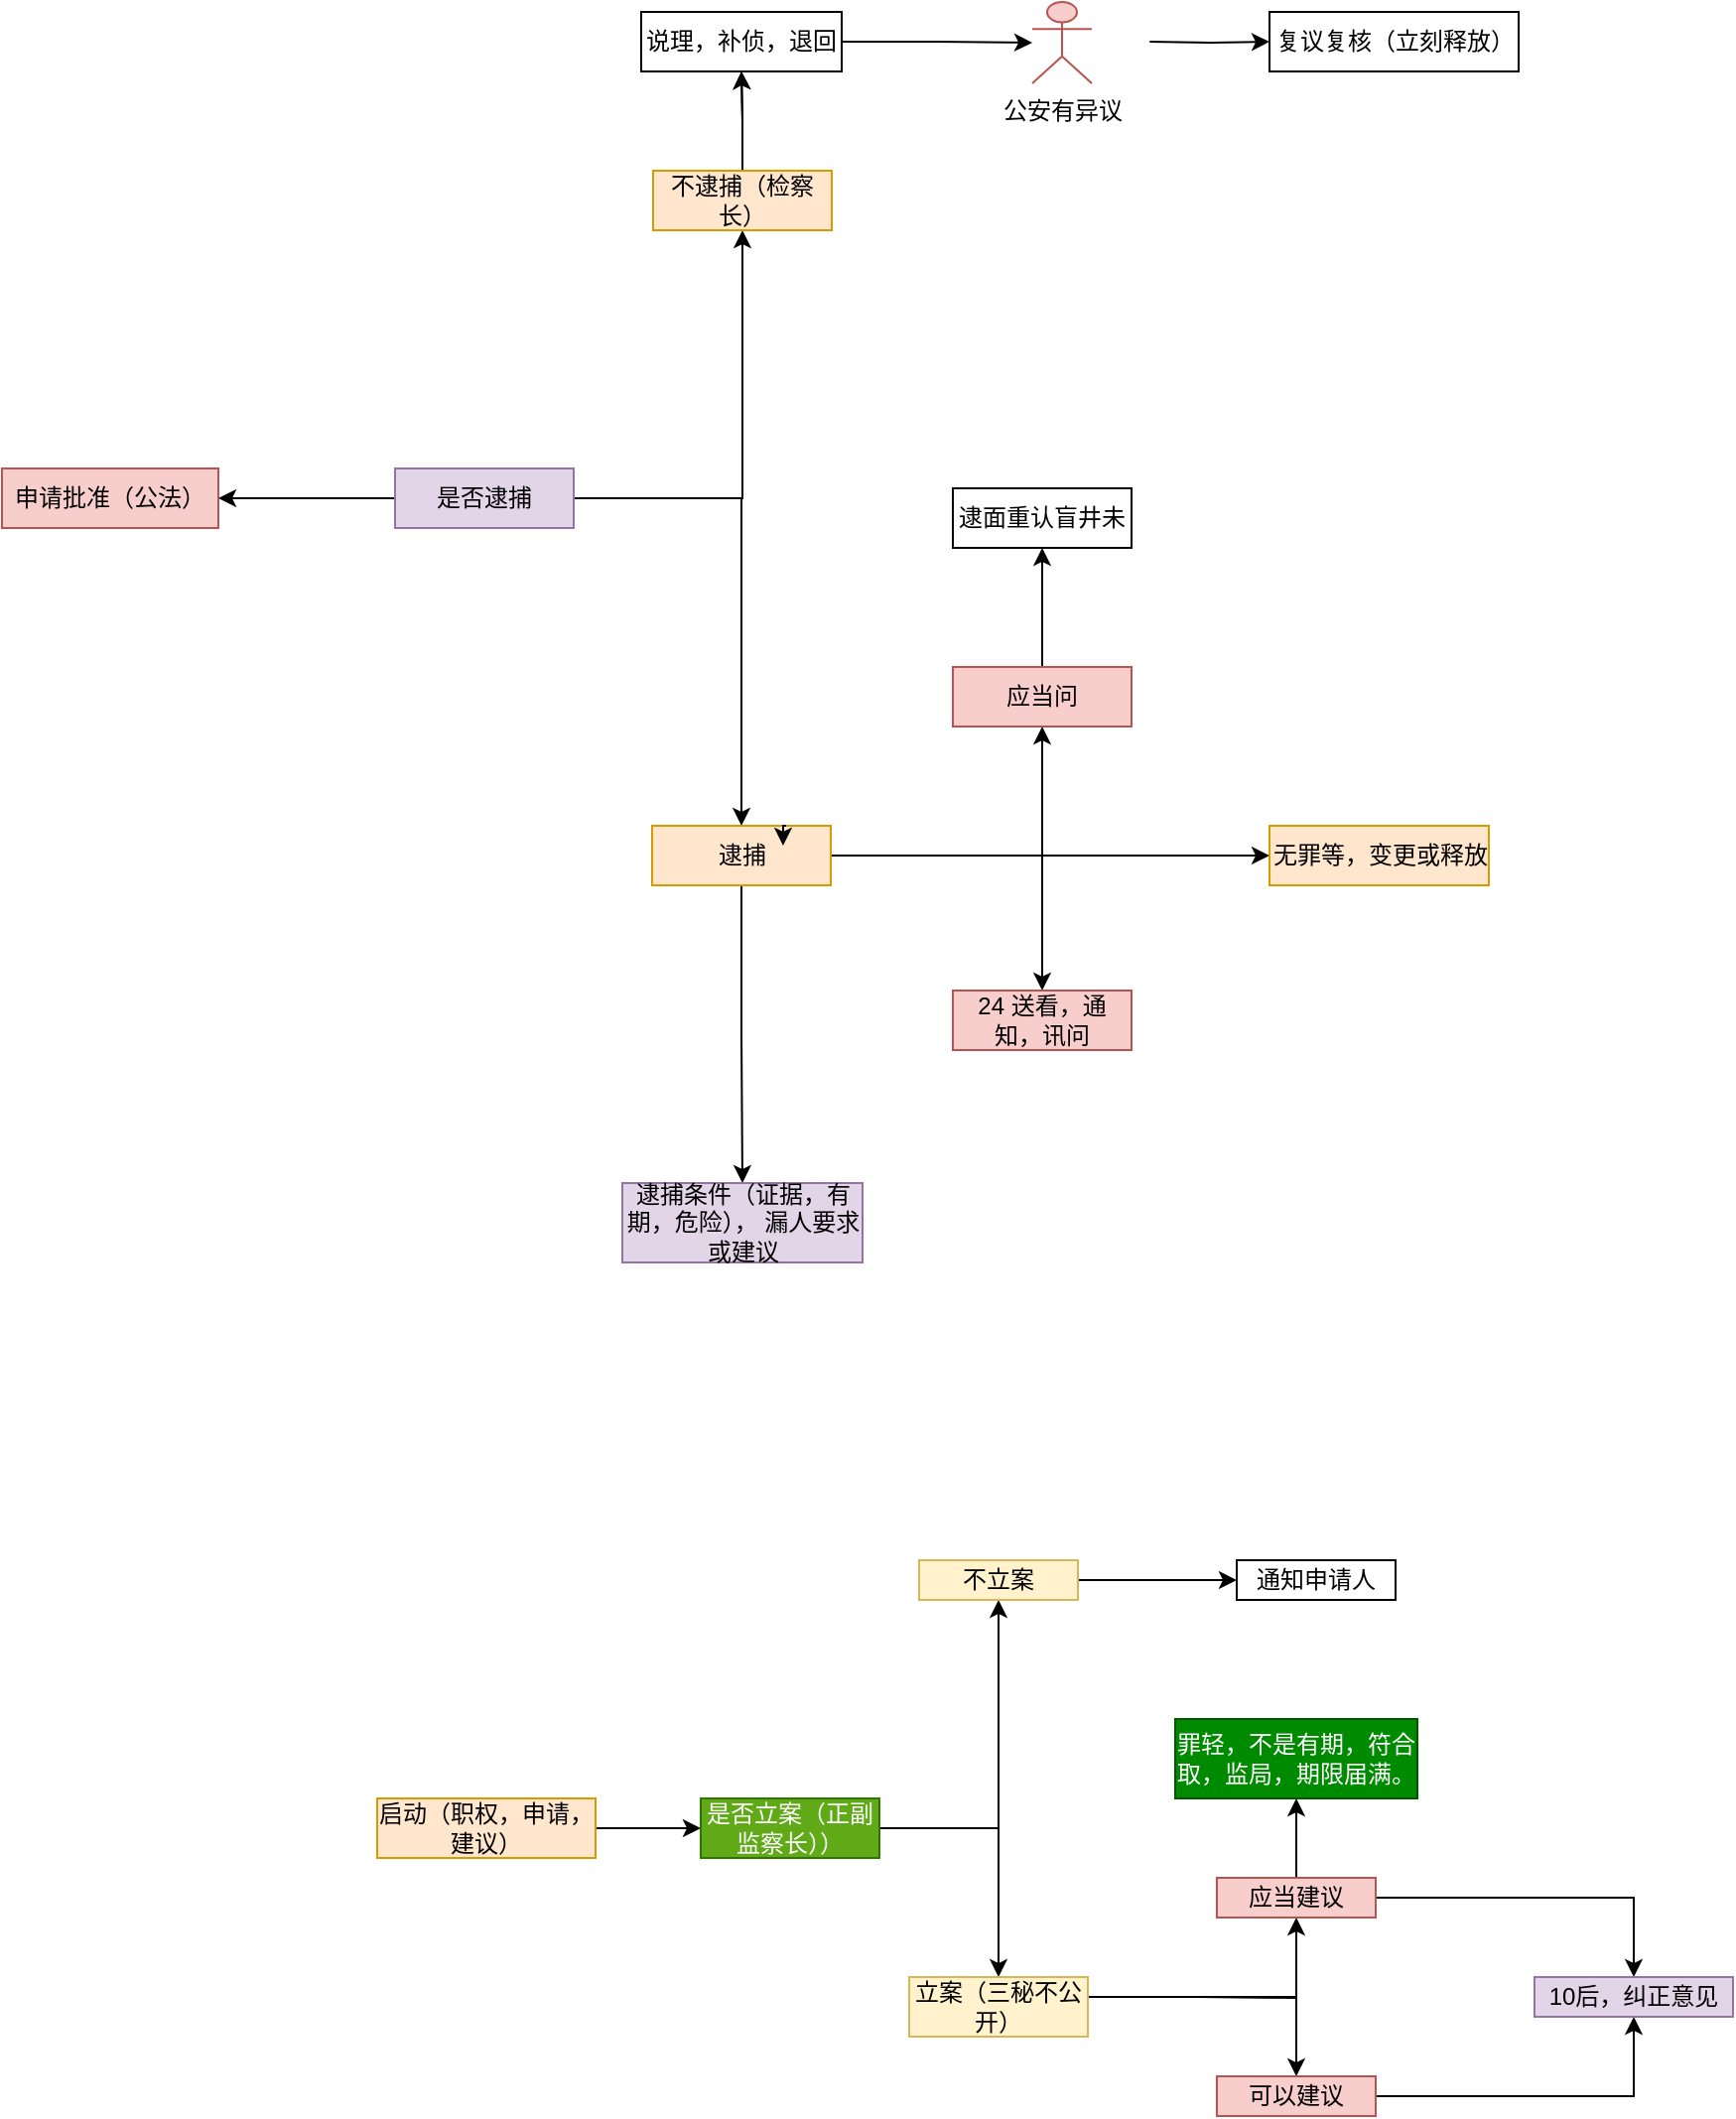 <mxfile version="17.4.6" type="github">
  <diagram id="C5RBs43oDa-KdzZeNtuy" name="Page-1">
    <mxGraphModel dx="2249" dy="762" grid="1" gridSize="10" guides="1" tooltips="1" connect="1" arrows="1" fold="1" page="1" pageScale="1" pageWidth="827" pageHeight="1169" math="0" shadow="0">
      <root>
        <mxCell id="WIyWlLk6GJQsqaUBKTNV-0" />
        <mxCell id="WIyWlLk6GJQsqaUBKTNV-1" parent="WIyWlLk6GJQsqaUBKTNV-0" />
        <mxCell id="rNd7bi2sPKtid_-uwFBT-2" value="" style="edgeStyle=orthogonalEdgeStyle;rounded=0;orthogonalLoop=1;jettySize=auto;html=1;" parent="WIyWlLk6GJQsqaUBKTNV-1" source="rNd7bi2sPKtid_-uwFBT-0" target="rNd7bi2sPKtid_-uwFBT-1" edge="1">
          <mxGeometry relative="1" as="geometry" />
        </mxCell>
        <mxCell id="rNd7bi2sPKtid_-uwFBT-0" value="启动（职权，申请，建议）" style="rounded=0;whiteSpace=wrap;html=1;fillColor=#ffe6cc;strokeColor=#d79b00;" parent="WIyWlLk6GJQsqaUBKTNV-1" vertex="1">
          <mxGeometry x="60" y="1090" width="110" height="30" as="geometry" />
        </mxCell>
        <mxCell id="rNd7bi2sPKtid_-uwFBT-8" value="" style="edgeStyle=orthogonalEdgeStyle;rounded=0;orthogonalLoop=1;jettySize=auto;html=1;" parent="WIyWlLk6GJQsqaUBKTNV-1" source="rNd7bi2sPKtid_-uwFBT-1" target="rNd7bi2sPKtid_-uwFBT-7" edge="1">
          <mxGeometry relative="1" as="geometry" />
        </mxCell>
        <mxCell id="rNd7bi2sPKtid_-uwFBT-10" value="" style="edgeStyle=orthogonalEdgeStyle;rounded=0;orthogonalLoop=1;jettySize=auto;html=1;" parent="WIyWlLk6GJQsqaUBKTNV-1" source="rNd7bi2sPKtid_-uwFBT-1" target="rNd7bi2sPKtid_-uwFBT-9" edge="1">
          <mxGeometry relative="1" as="geometry" />
        </mxCell>
        <mxCell id="rNd7bi2sPKtid_-uwFBT-1" value="是否立案（正副监察长））" style="rounded=0;whiteSpace=wrap;html=1;fillColor=#60a917;fontColor=#ffffff;strokeColor=#2D7600;" parent="WIyWlLk6GJQsqaUBKTNV-1" vertex="1">
          <mxGeometry x="223" y="1090" width="90" height="30" as="geometry" />
        </mxCell>
        <mxCell id="rNd7bi2sPKtid_-uwFBT-12" value="" style="edgeStyle=orthogonalEdgeStyle;rounded=0;orthogonalLoop=1;jettySize=auto;html=1;" parent="WIyWlLk6GJQsqaUBKTNV-1" source="rNd7bi2sPKtid_-uwFBT-7" target="rNd7bi2sPKtid_-uwFBT-11" edge="1">
          <mxGeometry relative="1" as="geometry" />
        </mxCell>
        <mxCell id="rNd7bi2sPKtid_-uwFBT-7" value="不立案" style="rounded=0;whiteSpace=wrap;html=1;fillColor=#fff2cc;strokeColor=#d6b656;" parent="WIyWlLk6GJQsqaUBKTNV-1" vertex="1">
          <mxGeometry x="333" y="970" width="80" height="20" as="geometry" />
        </mxCell>
        <mxCell id="rNd7bi2sPKtid_-uwFBT-14" value="" style="edgeStyle=orthogonalEdgeStyle;rounded=0;orthogonalLoop=1;jettySize=auto;html=1;" parent="WIyWlLk6GJQsqaUBKTNV-1" target="rNd7bi2sPKtid_-uwFBT-13" edge="1">
          <mxGeometry relative="1" as="geometry">
            <mxPoint x="473" y="1190" as="sourcePoint" />
          </mxGeometry>
        </mxCell>
        <mxCell id="rNd7bi2sPKtid_-uwFBT-16" value="" style="edgeStyle=orthogonalEdgeStyle;rounded=0;orthogonalLoop=1;jettySize=auto;html=1;" parent="WIyWlLk6GJQsqaUBKTNV-1" source="rNd7bi2sPKtid_-uwFBT-9" target="rNd7bi2sPKtid_-uwFBT-15" edge="1">
          <mxGeometry relative="1" as="geometry">
            <mxPoint x="473" y="1190" as="sourcePoint" />
            <Array as="points">
              <mxPoint x="523" y="1190" />
            </Array>
          </mxGeometry>
        </mxCell>
        <mxCell id="rNd7bi2sPKtid_-uwFBT-9" value="立案（三秘不公开）" style="rounded=0;whiteSpace=wrap;html=1;fillColor=#fff2cc;strokeColor=#d6b656;" parent="WIyWlLk6GJQsqaUBKTNV-1" vertex="1">
          <mxGeometry x="328" y="1180" width="90" height="30" as="geometry" />
        </mxCell>
        <mxCell id="rNd7bi2sPKtid_-uwFBT-11" value="通知申请人" style="rounded=0;whiteSpace=wrap;html=1;" parent="WIyWlLk6GJQsqaUBKTNV-1" vertex="1">
          <mxGeometry x="493" y="970" width="80" height="20" as="geometry" />
        </mxCell>
        <mxCell id="rNd7bi2sPKtid_-uwFBT-20" value="" style="edgeStyle=orthogonalEdgeStyle;rounded=0;orthogonalLoop=1;jettySize=auto;html=1;" parent="WIyWlLk6GJQsqaUBKTNV-1" source="rNd7bi2sPKtid_-uwFBT-13" target="rNd7bi2sPKtid_-uwFBT-17" edge="1">
          <mxGeometry relative="1" as="geometry" />
        </mxCell>
        <mxCell id="rNd7bi2sPKtid_-uwFBT-26" value="" style="edgeStyle=orthogonalEdgeStyle;rounded=0;orthogonalLoop=1;jettySize=auto;html=1;" parent="WIyWlLk6GJQsqaUBKTNV-1" source="rNd7bi2sPKtid_-uwFBT-13" target="rNd7bi2sPKtid_-uwFBT-24" edge="1">
          <mxGeometry relative="1" as="geometry" />
        </mxCell>
        <mxCell id="rNd7bi2sPKtid_-uwFBT-13" value="应当建议" style="rounded=0;whiteSpace=wrap;html=1;fillColor=#f8cecc;strokeColor=#b85450;" parent="WIyWlLk6GJQsqaUBKTNV-1" vertex="1">
          <mxGeometry x="483" y="1130" width="80" height="20" as="geometry" />
        </mxCell>
        <mxCell id="rNd7bi2sPKtid_-uwFBT-22" style="edgeStyle=orthogonalEdgeStyle;rounded=0;orthogonalLoop=1;jettySize=auto;html=1;entryX=0.5;entryY=1;entryDx=0;entryDy=0;" parent="WIyWlLk6GJQsqaUBKTNV-1" source="rNd7bi2sPKtid_-uwFBT-15" target="rNd7bi2sPKtid_-uwFBT-17" edge="1">
          <mxGeometry relative="1" as="geometry" />
        </mxCell>
        <mxCell id="rNd7bi2sPKtid_-uwFBT-15" value="可以建议" style="rounded=0;whiteSpace=wrap;html=1;fillColor=#f8cecc;strokeColor=#b85450;" parent="WIyWlLk6GJQsqaUBKTNV-1" vertex="1">
          <mxGeometry x="483" y="1230" width="80" height="20" as="geometry" />
        </mxCell>
        <mxCell id="rNd7bi2sPKtid_-uwFBT-17" value="10后，纠正意见" style="rounded=0;whiteSpace=wrap;html=1;fillColor=#e1d5e7;strokeColor=#9673a6;" parent="WIyWlLk6GJQsqaUBKTNV-1" vertex="1">
          <mxGeometry x="643" y="1180" width="100" height="20" as="geometry" />
        </mxCell>
        <mxCell id="rNd7bi2sPKtid_-uwFBT-24" value="罪轻，不是有期，符合取，监局，期限届满。" style="rounded=0;whiteSpace=wrap;html=1;fillColor=#008a00;fontColor=#ffffff;strokeColor=#005700;" parent="WIyWlLk6GJQsqaUBKTNV-1" vertex="1">
          <mxGeometry x="462" y="1050" width="122" height="40" as="geometry" />
        </mxCell>
        <mxCell id="uQ3uLvB0-VMOLrYaWf_j-2" value="" style="edgeStyle=orthogonalEdgeStyle;rounded=0;orthogonalLoop=1;jettySize=auto;html=1;" parent="WIyWlLk6GJQsqaUBKTNV-1" source="uQ3uLvB0-VMOLrYaWf_j-0" target="uQ3uLvB0-VMOLrYaWf_j-1" edge="1">
          <mxGeometry relative="1" as="geometry" />
        </mxCell>
        <mxCell id="uQ3uLvB0-VMOLrYaWf_j-4" value="" style="edgeStyle=orthogonalEdgeStyle;rounded=0;orthogonalLoop=1;jettySize=auto;html=1;" parent="WIyWlLk6GJQsqaUBKTNV-1" source="uQ3uLvB0-VMOLrYaWf_j-0" target="uQ3uLvB0-VMOLrYaWf_j-3" edge="1">
          <mxGeometry relative="1" as="geometry" />
        </mxCell>
        <mxCell id="uQ3uLvB0-VMOLrYaWf_j-21" value="" style="edgeStyle=orthogonalEdgeStyle;rounded=0;orthogonalLoop=1;jettySize=auto;html=1;" parent="WIyWlLk6GJQsqaUBKTNV-1" source="uQ3uLvB0-VMOLrYaWf_j-0" target="uQ3uLvB0-VMOLrYaWf_j-20" edge="1">
          <mxGeometry relative="1" as="geometry" />
        </mxCell>
        <mxCell id="uQ3uLvB0-VMOLrYaWf_j-0" value="是否逮捕" style="whiteSpace=wrap;html=1;fillColor=#e1d5e7;strokeColor=#9673a6;" parent="WIyWlLk6GJQsqaUBKTNV-1" vertex="1">
          <mxGeometry x="69" y="420" width="90" height="30" as="geometry" />
        </mxCell>
        <mxCell id="uQ3uLvB0-VMOLrYaWf_j-12" value="" style="edgeStyle=orthogonalEdgeStyle;rounded=0;orthogonalLoop=1;jettySize=auto;html=1;" parent="WIyWlLk6GJQsqaUBKTNV-1" source="uQ3uLvB0-VMOLrYaWf_j-1" target="uQ3uLvB0-VMOLrYaWf_j-11" edge="1">
          <mxGeometry relative="1" as="geometry" />
        </mxCell>
        <mxCell id="uQ3uLvB0-VMOLrYaWf_j-57" value="" style="edgeStyle=orthogonalEdgeStyle;rounded=0;orthogonalLoop=1;jettySize=auto;html=1;" parent="WIyWlLk6GJQsqaUBKTNV-1" source="uQ3uLvB0-VMOLrYaWf_j-1" target="uQ3uLvB0-VMOLrYaWf_j-11" edge="1">
          <mxGeometry relative="1" as="geometry" />
        </mxCell>
        <mxCell id="uQ3uLvB0-VMOLrYaWf_j-1" value="不逮捕（检察长）" style="whiteSpace=wrap;html=1;fillColor=#ffe6cc;strokeColor=#d79b00;" parent="WIyWlLk6GJQsqaUBKTNV-1" vertex="1">
          <mxGeometry x="199" y="270" width="90" height="30" as="geometry" />
        </mxCell>
        <mxCell id="uQ3uLvB0-VMOLrYaWf_j-23" value="" style="edgeStyle=orthogonalEdgeStyle;rounded=0;orthogonalLoop=1;jettySize=auto;html=1;" parent="WIyWlLk6GJQsqaUBKTNV-1" source="uQ3uLvB0-VMOLrYaWf_j-3" target="uQ3uLvB0-VMOLrYaWf_j-22" edge="1">
          <mxGeometry relative="1" as="geometry" />
        </mxCell>
        <mxCell id="uQ3uLvB0-VMOLrYaWf_j-27" value="" style="edgeStyle=orthogonalEdgeStyle;rounded=0;orthogonalLoop=1;jettySize=auto;html=1;" parent="WIyWlLk6GJQsqaUBKTNV-1" source="uQ3uLvB0-VMOLrYaWf_j-3" target="uQ3uLvB0-VMOLrYaWf_j-26" edge="1">
          <mxGeometry relative="1" as="geometry" />
        </mxCell>
        <mxCell id="uQ3uLvB0-VMOLrYaWf_j-30" style="edgeStyle=orthogonalEdgeStyle;rounded=0;orthogonalLoop=1;jettySize=auto;html=1;" parent="WIyWlLk6GJQsqaUBKTNV-1" source="uQ3uLvB0-VMOLrYaWf_j-3" target="uQ3uLvB0-VMOLrYaWf_j-7" edge="1">
          <mxGeometry relative="1" as="geometry" />
        </mxCell>
        <mxCell id="uQ3uLvB0-VMOLrYaWf_j-32" value="" style="edgeStyle=orthogonalEdgeStyle;rounded=0;orthogonalLoop=1;jettySize=auto;html=1;" parent="WIyWlLk6GJQsqaUBKTNV-1" source="uQ3uLvB0-VMOLrYaWf_j-3" target="uQ3uLvB0-VMOLrYaWf_j-31" edge="1">
          <mxGeometry relative="1" as="geometry" />
        </mxCell>
        <mxCell id="uQ3uLvB0-VMOLrYaWf_j-3" value="逮捕" style="whiteSpace=wrap;html=1;fillColor=#ffe6cc;strokeColor=#d79b00;" parent="WIyWlLk6GJQsqaUBKTNV-1" vertex="1">
          <mxGeometry x="198.5" y="600" width="90" height="30" as="geometry" />
        </mxCell>
        <mxCell id="uQ3uLvB0-VMOLrYaWf_j-25" value="" style="edgeStyle=orthogonalEdgeStyle;rounded=0;orthogonalLoop=1;jettySize=auto;html=1;" parent="WIyWlLk6GJQsqaUBKTNV-1" source="uQ3uLvB0-VMOLrYaWf_j-7" target="uQ3uLvB0-VMOLrYaWf_j-24" edge="1">
          <mxGeometry relative="1" as="geometry" />
        </mxCell>
        <mxCell id="uQ3uLvB0-VMOLrYaWf_j-7" value="应当问" style="whiteSpace=wrap;html=1;fillColor=#f8cecc;strokeColor=#b85450;" parent="WIyWlLk6GJQsqaUBKTNV-1" vertex="1">
          <mxGeometry x="350" y="520" width="90" height="30" as="geometry" />
        </mxCell>
        <mxCell id="uQ3uLvB0-VMOLrYaWf_j-15" value="" style="edgeStyle=orthogonalEdgeStyle;rounded=0;orthogonalLoop=1;jettySize=auto;html=1;" parent="WIyWlLk6GJQsqaUBKTNV-1" source="uQ3uLvB0-VMOLrYaWf_j-11" target="uQ3uLvB0-VMOLrYaWf_j-14" edge="1">
          <mxGeometry relative="1" as="geometry" />
        </mxCell>
        <mxCell id="uQ3uLvB0-VMOLrYaWf_j-11" value="说理，补侦，退回" style="whiteSpace=wrap;html=1;" parent="WIyWlLk6GJQsqaUBKTNV-1" vertex="1">
          <mxGeometry x="193" y="190" width="101" height="30" as="geometry" />
        </mxCell>
        <mxCell id="uQ3uLvB0-VMOLrYaWf_j-14" value="公安有异议" style="shape=umlActor;verticalLabelPosition=bottom;verticalAlign=top;html=1;fontFamily=Helvetica;fontSize=12;fontColor=default;align=center;strokeColor=#b85450;fillColor=#f8cecc;" parent="WIyWlLk6GJQsqaUBKTNV-1" vertex="1">
          <mxGeometry x="390" y="185" width="30" height="41" as="geometry" />
        </mxCell>
        <mxCell id="uQ3uLvB0-VMOLrYaWf_j-19" value="" style="edgeStyle=orthogonalEdgeStyle;rounded=0;orthogonalLoop=1;jettySize=auto;html=1;startArrow=none;" parent="WIyWlLk6GJQsqaUBKTNV-1" target="uQ3uLvB0-VMOLrYaWf_j-18" edge="1">
          <mxGeometry relative="1" as="geometry">
            <mxPoint x="449.13" y="205" as="sourcePoint" />
          </mxGeometry>
        </mxCell>
        <mxCell id="uQ3uLvB0-VMOLrYaWf_j-18" value="复议复核（立刻释放）" style="whiteSpace=wrap;html=1;" parent="WIyWlLk6GJQsqaUBKTNV-1" vertex="1">
          <mxGeometry x="509.5" y="190" width="125.5" height="30" as="geometry" />
        </mxCell>
        <mxCell id="uQ3uLvB0-VMOLrYaWf_j-20" value="申请批准（公法）" style="whiteSpace=wrap;html=1;fillColor=#f8cecc;strokeColor=#b85450;" parent="WIyWlLk6GJQsqaUBKTNV-1" vertex="1">
          <mxGeometry x="-129" y="420" width="109" height="30" as="geometry" />
        </mxCell>
        <mxCell id="uQ3uLvB0-VMOLrYaWf_j-22" value="逮捕条件（证据，有期，危险）， 漏人要求或建议" style="whiteSpace=wrap;html=1;fillColor=#e1d5e7;strokeColor=#9673a6;" parent="WIyWlLk6GJQsqaUBKTNV-1" vertex="1">
          <mxGeometry x="183.5" y="780" width="121" height="40" as="geometry" />
        </mxCell>
        <mxCell id="uQ3uLvB0-VMOLrYaWf_j-24" value="逮面重认盲井未" style="whiteSpace=wrap;html=1;" parent="WIyWlLk6GJQsqaUBKTNV-1" vertex="1">
          <mxGeometry x="350" y="430" width="90" height="30" as="geometry" />
        </mxCell>
        <mxCell id="uQ3uLvB0-VMOLrYaWf_j-26" value="24 送看，通知，讯问" style="whiteSpace=wrap;html=1;fillColor=#f8cecc;strokeColor=#b85450;" parent="WIyWlLk6GJQsqaUBKTNV-1" vertex="1">
          <mxGeometry x="350" y="683" width="90" height="30" as="geometry" />
        </mxCell>
        <mxCell id="uQ3uLvB0-VMOLrYaWf_j-28" style="edgeStyle=orthogonalEdgeStyle;rounded=0;orthogonalLoop=1;jettySize=auto;html=1;exitX=0.75;exitY=0;exitDx=0;exitDy=0;entryX=0.733;entryY=0.333;entryDx=0;entryDy=0;entryPerimeter=0;" parent="WIyWlLk6GJQsqaUBKTNV-1" source="uQ3uLvB0-VMOLrYaWf_j-3" target="uQ3uLvB0-VMOLrYaWf_j-3" edge="1">
          <mxGeometry relative="1" as="geometry">
            <Array as="points">
              <mxPoint x="265" y="600" />
            </Array>
          </mxGeometry>
        </mxCell>
        <mxCell id="uQ3uLvB0-VMOLrYaWf_j-31" value="无罪等，变更或释放" style="whiteSpace=wrap;html=1;fillColor=#ffe6cc;strokeColor=#d79b00;" parent="WIyWlLk6GJQsqaUBKTNV-1" vertex="1">
          <mxGeometry x="509.5" y="600" width="110.5" height="30" as="geometry" />
        </mxCell>
      </root>
    </mxGraphModel>
  </diagram>
</mxfile>
